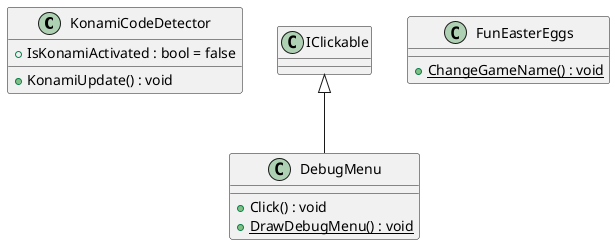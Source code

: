 @startuml
class KonamiCodeDetector {
    + IsKonamiActivated : bool = false
    + KonamiUpdate() : void
}
class DebugMenu {
    + Click() : void
    + {static} DrawDebugMenu() : void
}
class FunEasterEggs {
    + {static} ChangeGameName() : void
}
IClickable <|-- DebugMenu
@enduml
